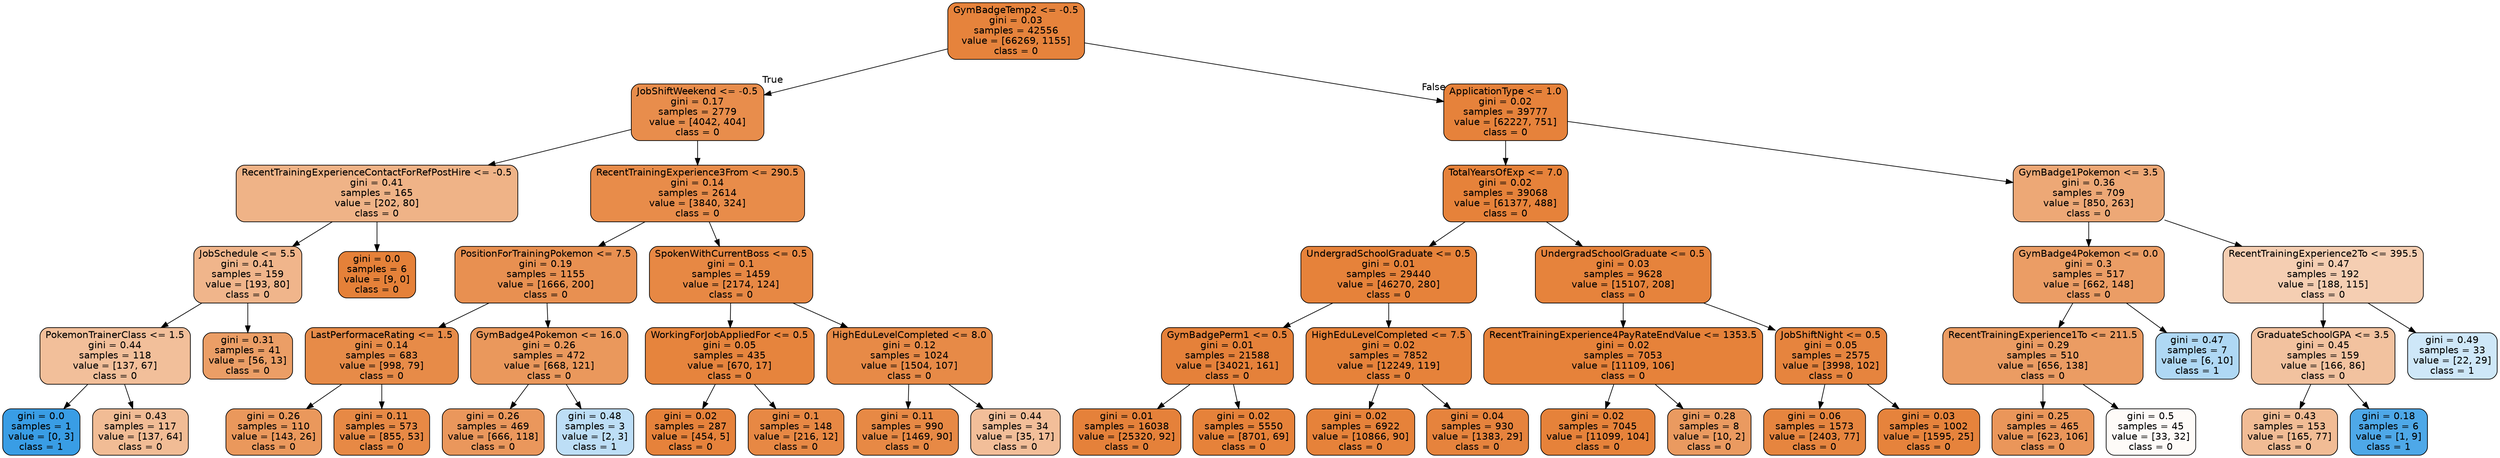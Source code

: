digraph Tree {
node [shape=box, style="filled, rounded", color="black", fontname=helvetica] ;
edge [fontname=helvetica] ;
0 [label="GymBadgeTemp2 <= -0.5\ngini = 0.03\nsamples = 42556\nvalue = [66269, 1155]\nclass = 0", fillcolor="#e58139fb"] ;
1 [label="JobShiftWeekend <= -0.5\ngini = 0.17\nsamples = 2779\nvalue = [4042, 404]\nclass = 0", fillcolor="#e58139e6"] ;
0 -> 1 [labeldistance=2.5, labelangle=45, headlabel="True"] ;
2 [label="RecentTrainingExperienceContactForRefPostHire <= -0.5\ngini = 0.41\nsamples = 165\nvalue = [202, 80]\nclass = 0", fillcolor="#e581399a"] ;
1 -> 2 ;
3 [label="JobSchedule <= 5.5\ngini = 0.41\nsamples = 159\nvalue = [193, 80]\nclass = 0", fillcolor="#e5813995"] ;
2 -> 3 ;
4 [label="PokemonTrainerClass <= 1.5\ngini = 0.44\nsamples = 118\nvalue = [137, 67]\nclass = 0", fillcolor="#e5813982"] ;
3 -> 4 ;
5 [label="gini = 0.0\nsamples = 1\nvalue = [0, 3]\nclass = 1", fillcolor="#399de5ff"] ;
4 -> 5 ;
6 [label="gini = 0.43\nsamples = 117\nvalue = [137, 64]\nclass = 0", fillcolor="#e5813988"] ;
4 -> 6 ;
7 [label="gini = 0.31\nsamples = 41\nvalue = [56, 13]\nclass = 0", fillcolor="#e58139c4"] ;
3 -> 7 ;
8 [label="gini = 0.0\nsamples = 6\nvalue = [9, 0]\nclass = 0", fillcolor="#e58139ff"] ;
2 -> 8 ;
9 [label="RecentTrainingExperience3From <= 290.5\ngini = 0.14\nsamples = 2614\nvalue = [3840, 324]\nclass = 0", fillcolor="#e58139e9"] ;
1 -> 9 ;
10 [label="PositionForTrainingPokemon <= 7.5\ngini = 0.19\nsamples = 1155\nvalue = [1666, 200]\nclass = 0", fillcolor="#e58139e0"] ;
9 -> 10 ;
11 [label="LastPerformaceRating <= 1.5\ngini = 0.14\nsamples = 683\nvalue = [998, 79]\nclass = 0", fillcolor="#e58139eb"] ;
10 -> 11 ;
12 [label="gini = 0.26\nsamples = 110\nvalue = [143, 26]\nclass = 0", fillcolor="#e58139d1"] ;
11 -> 12 ;
13 [label="gini = 0.11\nsamples = 573\nvalue = [855, 53]\nclass = 0", fillcolor="#e58139ef"] ;
11 -> 13 ;
14 [label="GymBadge4Pokemon <= 16.0\ngini = 0.26\nsamples = 472\nvalue = [668, 121]\nclass = 0", fillcolor="#e58139d1"] ;
10 -> 14 ;
15 [label="gini = 0.26\nsamples = 469\nvalue = [666, 118]\nclass = 0", fillcolor="#e58139d2"] ;
14 -> 15 ;
16 [label="gini = 0.48\nsamples = 3\nvalue = [2, 3]\nclass = 1", fillcolor="#399de555"] ;
14 -> 16 ;
17 [label="SpokenWithCurrentBoss <= 0.5\ngini = 0.1\nsamples = 1459\nvalue = [2174, 124]\nclass = 0", fillcolor="#e58139f0"] ;
9 -> 17 ;
18 [label="WorkingForJobAppliedFor <= 0.5\ngini = 0.05\nsamples = 435\nvalue = [670, 17]\nclass = 0", fillcolor="#e58139f9"] ;
17 -> 18 ;
19 [label="gini = 0.02\nsamples = 287\nvalue = [454, 5]\nclass = 0", fillcolor="#e58139fc"] ;
18 -> 19 ;
20 [label="gini = 0.1\nsamples = 148\nvalue = [216, 12]\nclass = 0", fillcolor="#e58139f1"] ;
18 -> 20 ;
21 [label="HighEduLevelCompleted <= 8.0\ngini = 0.12\nsamples = 1024\nvalue = [1504, 107]\nclass = 0", fillcolor="#e58139ed"] ;
17 -> 21 ;
22 [label="gini = 0.11\nsamples = 990\nvalue = [1469, 90]\nclass = 0", fillcolor="#e58139ef"] ;
21 -> 22 ;
23 [label="gini = 0.44\nsamples = 34\nvalue = [35, 17]\nclass = 0", fillcolor="#e5813983"] ;
21 -> 23 ;
24 [label="ApplicationType <= 1.0\ngini = 0.02\nsamples = 39777\nvalue = [62227, 751]\nclass = 0", fillcolor="#e58139fc"] ;
0 -> 24 [labeldistance=2.5, labelangle=-45, headlabel="False"] ;
25 [label="TotalYearsOfExp <= 7.0\ngini = 0.02\nsamples = 39068\nvalue = [61377, 488]\nclass = 0", fillcolor="#e58139fd"] ;
24 -> 25 ;
26 [label="UndergradSchoolGraduate <= 0.5\ngini = 0.01\nsamples = 29440\nvalue = [46270, 280]\nclass = 0", fillcolor="#e58139fd"] ;
25 -> 26 ;
27 [label="GymBadgePerm1 <= 0.5\ngini = 0.01\nsamples = 21588\nvalue = [34021, 161]\nclass = 0", fillcolor="#e58139fe"] ;
26 -> 27 ;
28 [label="gini = 0.01\nsamples = 16038\nvalue = [25320, 92]\nclass = 0", fillcolor="#e58139fe"] ;
27 -> 28 ;
29 [label="gini = 0.02\nsamples = 5550\nvalue = [8701, 69]\nclass = 0", fillcolor="#e58139fd"] ;
27 -> 29 ;
30 [label="HighEduLevelCompleted <= 7.5\ngini = 0.02\nsamples = 7852\nvalue = [12249, 119]\nclass = 0", fillcolor="#e58139fd"] ;
26 -> 30 ;
31 [label="gini = 0.02\nsamples = 6922\nvalue = [10866, 90]\nclass = 0", fillcolor="#e58139fd"] ;
30 -> 31 ;
32 [label="gini = 0.04\nsamples = 930\nvalue = [1383, 29]\nclass = 0", fillcolor="#e58139fa"] ;
30 -> 32 ;
33 [label="UndergradSchoolGraduate <= 0.5\ngini = 0.03\nsamples = 9628\nvalue = [15107, 208]\nclass = 0", fillcolor="#e58139fb"] ;
25 -> 33 ;
34 [label="RecentTrainingExperience4PayRateEndValue <= 1353.5\ngini = 0.02\nsamples = 7053\nvalue = [11109, 106]\nclass = 0", fillcolor="#e58139fd"] ;
33 -> 34 ;
35 [label="gini = 0.02\nsamples = 7045\nvalue = [11099, 104]\nclass = 0", fillcolor="#e58139fd"] ;
34 -> 35 ;
36 [label="gini = 0.28\nsamples = 8\nvalue = [10, 2]\nclass = 0", fillcolor="#e58139cc"] ;
34 -> 36 ;
37 [label="JobShiftNight <= 0.5\ngini = 0.05\nsamples = 2575\nvalue = [3998, 102]\nclass = 0", fillcolor="#e58139f8"] ;
33 -> 37 ;
38 [label="gini = 0.06\nsamples = 1573\nvalue = [2403, 77]\nclass = 0", fillcolor="#e58139f7"] ;
37 -> 38 ;
39 [label="gini = 0.03\nsamples = 1002\nvalue = [1595, 25]\nclass = 0", fillcolor="#e58139fb"] ;
37 -> 39 ;
40 [label="GymBadge1Pokemon <= 3.5\ngini = 0.36\nsamples = 709\nvalue = [850, 263]\nclass = 0", fillcolor="#e58139b0"] ;
24 -> 40 ;
41 [label="GymBadge4Pokemon <= 0.0\ngini = 0.3\nsamples = 517\nvalue = [662, 148]\nclass = 0", fillcolor="#e58139c6"] ;
40 -> 41 ;
42 [label="RecentTrainingExperience1To <= 211.5\ngini = 0.29\nsamples = 510\nvalue = [656, 138]\nclass = 0", fillcolor="#e58139c9"] ;
41 -> 42 ;
43 [label="gini = 0.25\nsamples = 465\nvalue = [623, 106]\nclass = 0", fillcolor="#e58139d4"] ;
42 -> 43 ;
44 [label="gini = 0.5\nsamples = 45\nvalue = [33, 32]\nclass = 0", fillcolor="#e5813908"] ;
42 -> 44 ;
45 [label="gini = 0.47\nsamples = 7\nvalue = [6, 10]\nclass = 1", fillcolor="#399de566"] ;
41 -> 45 ;
46 [label="RecentTrainingExperience2To <= 395.5\ngini = 0.47\nsamples = 192\nvalue = [188, 115]\nclass = 0", fillcolor="#e5813963"] ;
40 -> 46 ;
47 [label="GraduateSchoolGPA <= 3.5\ngini = 0.45\nsamples = 159\nvalue = [166, 86]\nclass = 0", fillcolor="#e581397b"] ;
46 -> 47 ;
48 [label="gini = 0.43\nsamples = 153\nvalue = [165, 77]\nclass = 0", fillcolor="#e5813988"] ;
47 -> 48 ;
49 [label="gini = 0.18\nsamples = 6\nvalue = [1, 9]\nclass = 1", fillcolor="#399de5e3"] ;
47 -> 49 ;
50 [label="gini = 0.49\nsamples = 33\nvalue = [22, 29]\nclass = 1", fillcolor="#399de53e"] ;
46 -> 50 ;
}